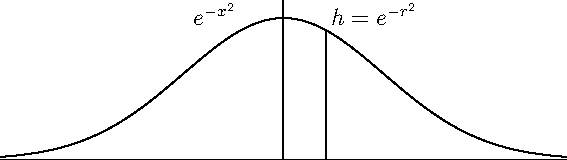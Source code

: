 size(10cm,7cm);
import graph;
xaxis();
yaxis();

real f(real x) {return exp(-1*x^2);}

draw(graph(f,-2,2));

draw((0.3,0)--(0.3,0.914));

label("$h = e^{-r^2}$", (0.3,0.914),NE);
label("$e^{-x^2}$",(-0.3,0.914),NW);
